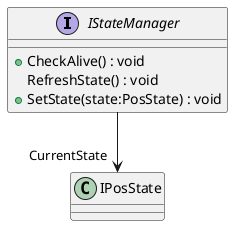 @startuml
interface IStateManager {
    + CheckAlive() : void
    RefreshState() : void
    + SetState(state:PosState) : void
}
IStateManager --> "CurrentState" IPosState
@enduml
